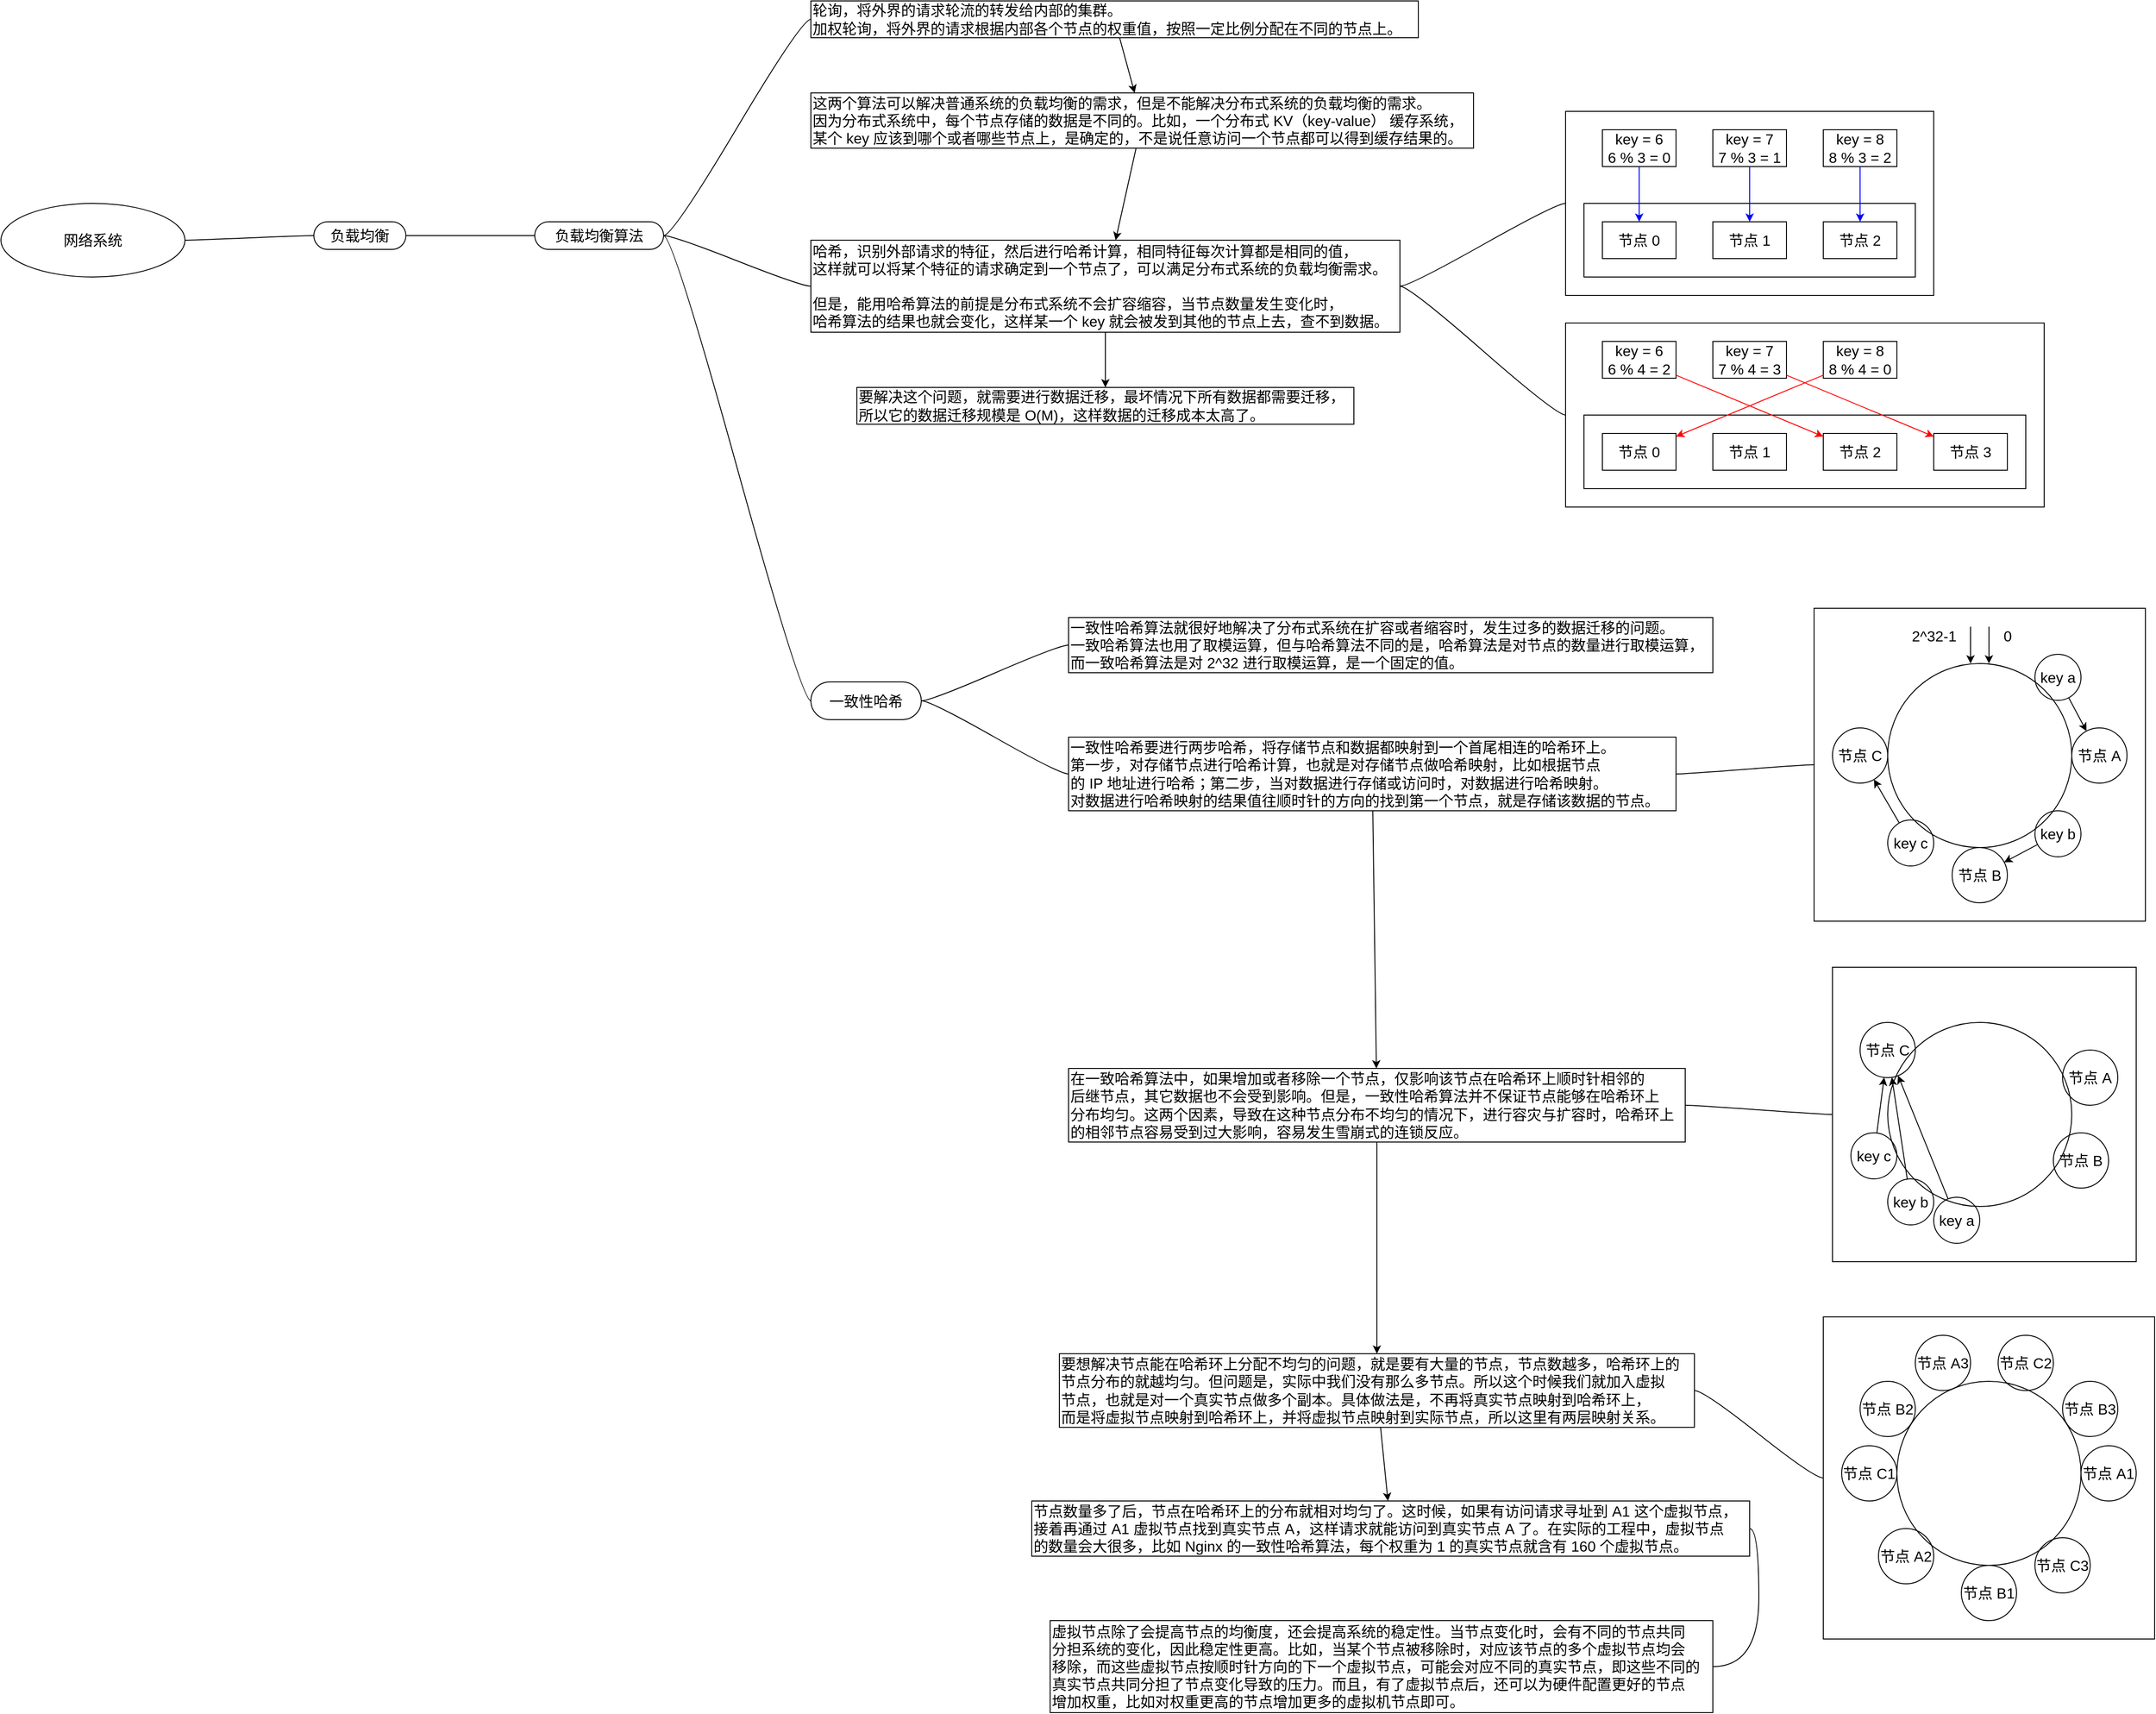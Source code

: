 <mxfile version="17.4.2" type="device"><diagram id="4A3AHrhqkBytTZ4Egqqp" name="第 1 页"><mxGraphModel dx="1360" dy="2163" grid="1" gridSize="10" guides="0" tooltips="1" connect="0" arrows="0" fold="1" page="1" pageScale="1" pageWidth="827" pageHeight="1169" math="0" shadow="0"><root><mxCell id="0"/><mxCell id="1" parent="0"/><mxCell id="YoetPpUAzAx6CNNWcJrQ-1" value="网络系统" style="ellipse;whiteSpace=wrap;html=1;align=center;newEdgeStyle={&quot;edgeStyle&quot;:&quot;entityRelationEdgeStyle&quot;,&quot;startArrow&quot;:&quot;none&quot;,&quot;endArrow&quot;:&quot;none&quot;,&quot;segment&quot;:10,&quot;curved&quot;:1};treeFolding=1;treeMoving=1;fontSize=16;" vertex="1" parent="1"><mxGeometry width="200" height="80" as="geometry"/></mxCell><mxCell id="YoetPpUAzAx6CNNWcJrQ-2" value="负载均衡" style="whiteSpace=wrap;html=1;rounded=1;arcSize=50;align=center;verticalAlign=middle;strokeWidth=1;autosize=1;spacing=4;treeFolding=1;treeMoving=1;newEdgeStyle={&quot;edgeStyle&quot;:&quot;entityRelationEdgeStyle&quot;,&quot;startArrow&quot;:&quot;none&quot;,&quot;endArrow&quot;:&quot;none&quot;,&quot;segment&quot;:10,&quot;curved&quot;:1};fontSize=16;" vertex="1" parent="1"><mxGeometry x="340" y="20" width="100" height="30" as="geometry"/></mxCell><mxCell id="YoetPpUAzAx6CNNWcJrQ-3" value="" style="edgeStyle=entityRelationEdgeStyle;startArrow=none;endArrow=none;segment=10;curved=1;rounded=0;fontSize=16;" edge="1" target="YoetPpUAzAx6CNNWcJrQ-2" parent="1" source="YoetPpUAzAx6CNNWcJrQ-1"><mxGeometry relative="1" as="geometry"><mxPoint x="520" y="150" as="sourcePoint"/></mxGeometry></mxCell><mxCell id="YoetPpUAzAx6CNNWcJrQ-4" value="一致性哈希" style="whiteSpace=wrap;html=1;rounded=1;arcSize=50;align=center;verticalAlign=middle;strokeWidth=1;autosize=1;spacing=4;treeFolding=1;treeMoving=1;newEdgeStyle={&quot;edgeStyle&quot;:&quot;entityRelationEdgeStyle&quot;,&quot;startArrow&quot;:&quot;none&quot;,&quot;endArrow&quot;:&quot;none&quot;,&quot;segment&quot;:10,&quot;curved&quot;:1};fontSize=16;" vertex="1" parent="1"><mxGeometry x="880" y="520" width="120" height="41" as="geometry"/></mxCell><mxCell id="YoetPpUAzAx6CNNWcJrQ-5" value="" style="edgeStyle=entityRelationEdgeStyle;startArrow=none;endArrow=none;segment=10;curved=1;rounded=0;fontSize=16;" edge="1" target="YoetPpUAzAx6CNNWcJrQ-4" parent="1" source="YoetPpUAzAx6CNNWcJrQ-6"><mxGeometry relative="1" as="geometry"><mxPoint x="604" y="2" as="sourcePoint"/></mxGeometry></mxCell><mxCell id="YoetPpUAzAx6CNNWcJrQ-6" value="负载均衡算法" style="whiteSpace=wrap;html=1;rounded=1;arcSize=50;align=center;verticalAlign=middle;strokeWidth=1;autosize=1;spacing=4;treeFolding=1;treeMoving=1;newEdgeStyle={&quot;edgeStyle&quot;:&quot;entityRelationEdgeStyle&quot;,&quot;startArrow&quot;:&quot;none&quot;,&quot;endArrow&quot;:&quot;none&quot;,&quot;segment&quot;:10,&quot;curved&quot;:1};fontSize=16;" vertex="1" parent="1"><mxGeometry x="580" y="20" width="140" height="30" as="geometry"/></mxCell><mxCell id="YoetPpUAzAx6CNNWcJrQ-7" value="" style="edgeStyle=entityRelationEdgeStyle;startArrow=none;endArrow=none;segment=10;curved=1;rounded=0;fontSize=16;" edge="1" parent="1" source="YoetPpUAzAx6CNNWcJrQ-2" target="YoetPpUAzAx6CNNWcJrQ-6"><mxGeometry relative="1" as="geometry"><mxPoint x="190" y="50" as="sourcePoint"/><mxPoint x="350" y="45" as="targetPoint"/></mxGeometry></mxCell><mxCell id="YoetPpUAzAx6CNNWcJrQ-9" value="" style="edgeStyle=entityRelationEdgeStyle;startArrow=none;endArrow=none;segment=10;curved=1;rounded=0;fontSize=16;" edge="1" parent="1" source="YoetPpUAzAx6CNNWcJrQ-6" target="YoetPpUAzAx6CNNWcJrQ-10"><mxGeometry relative="1" as="geometry"><mxPoint x="730" y="45" as="sourcePoint"/><mxPoint x="880" y="-35" as="targetPoint"/></mxGeometry></mxCell><mxCell id="YoetPpUAzAx6CNNWcJrQ-10" value="&lt;span&gt;轮询，&lt;/span&gt;将外界的请求轮流的转发给内部的集群。&lt;br&gt;加权轮询，将外界的请求根据内部各个节点的权重值，按照一定比例分配在不同的节点上。&lt;br&gt;" style="text;html=1;align=left;verticalAlign=middle;resizable=0;points=[];autosize=1;strokeColor=default;fillColor=none;fontSize=16;" vertex="1" parent="1"><mxGeometry x="880" y="-220" width="660" height="40" as="geometry"/></mxCell><mxCell id="YoetPpUAzAx6CNNWcJrQ-11" value="&lt;div&gt;哈希，识别外部请求的特征，然后进行哈希计算，相同特征每次计算都是相同的值，&lt;/div&gt;&lt;div&gt;这样就可以将某个特征的请求确定到一个节点了，可以满足分布式系统的负载均衡需求。&lt;/div&gt;&lt;div&gt;&lt;br&gt;&lt;/div&gt;&lt;div&gt;但是，能用哈希算法的前提是分布式系统不会扩容缩容，当节点数量发生变化时，&lt;/div&gt;&lt;div&gt;哈希算法的结果也就会变化，这样某一个 key 就会被发到其他的节点上去，查不到数据。&lt;/div&gt;" style="text;html=1;align=left;verticalAlign=middle;resizable=0;points=[];autosize=1;strokeColor=default;fillColor=none;fontSize=16;" vertex="1" parent="1"><mxGeometry x="880" y="40" width="640" height="100" as="geometry"/></mxCell><mxCell id="YoetPpUAzAx6CNNWcJrQ-12" value="&lt;span style=&quot;&quot;&gt;这两个算法可以解决普通系统的负载均衡的需求，但是不能解决分布式系统的负载均衡的需求。&lt;br&gt;&lt;/span&gt;&lt;span style=&quot;&quot;&gt;&lt;div&gt;因为分布式系统中，每个节点存储的数据是不同的。比如，一个分布式 KV（key-value） 缓存系统，&lt;/div&gt;&lt;div&gt;某个 key 应该到哪个或者哪些节点上，是确定的，不是说任意访问一个节点都可以得到缓存结果的。&lt;/div&gt;&lt;/span&gt;" style="text;html=1;align=left;verticalAlign=middle;resizable=0;points=[];autosize=1;strokeColor=default;fillColor=none;fontSize=16;" vertex="1" parent="1"><mxGeometry x="880" y="-120" width="720" height="60" as="geometry"/></mxCell><mxCell id="YoetPpUAzAx6CNNWcJrQ-14" value="" style="edgeStyle=entityRelationEdgeStyle;startArrow=none;endArrow=none;segment=10;curved=1;rounded=0;fontSize=16;" edge="1" parent="1" source="YoetPpUAzAx6CNNWcJrQ-6" target="YoetPpUAzAx6CNNWcJrQ-11"><mxGeometry relative="1" as="geometry"><mxPoint x="730" y="45" as="sourcePoint"/><mxPoint x="880" y="-30" as="targetPoint"/></mxGeometry></mxCell><mxCell id="YoetPpUAzAx6CNNWcJrQ-15" value="" style="endArrow=classic;html=1;rounded=0;fontSize=16;" edge="1" parent="1" source="YoetPpUAzAx6CNNWcJrQ-10" target="YoetPpUAzAx6CNNWcJrQ-12"><mxGeometry width="50" height="50" relative="1" as="geometry"><mxPoint x="1220" y="-10" as="sourcePoint"/><mxPoint x="1270" y="-60" as="targetPoint"/></mxGeometry></mxCell><mxCell id="YoetPpUAzAx6CNNWcJrQ-16" value="" style="endArrow=classic;html=1;rounded=0;fontSize=16;" edge="1" parent="1" source="YoetPpUAzAx6CNNWcJrQ-12" target="YoetPpUAzAx6CNNWcJrQ-11"><mxGeometry width="50" height="50" relative="1" as="geometry"><mxPoint x="1234" y="-70" as="sourcePoint"/><mxPoint x="1244" y="-20" as="targetPoint"/></mxGeometry></mxCell><mxCell id="YoetPpUAzAx6CNNWcJrQ-41" value="" style="group" vertex="1" connectable="0" parent="1"><mxGeometry x="1700" y="-100" width="400" height="200" as="geometry"/></mxCell><mxCell id="YoetPpUAzAx6CNNWcJrQ-24" value="" style="rounded=0;whiteSpace=wrap;html=1;fontSize=16;strokeColor=default;fillColor=none;" vertex="1" parent="YoetPpUAzAx6CNNWcJrQ-41"><mxGeometry x="20" y="100" width="360" height="80" as="geometry"/></mxCell><mxCell id="YoetPpUAzAx6CNNWcJrQ-17" value="key = 6&lt;br&gt;6 % 3 = 0" style="rounded=0;whiteSpace=wrap;html=1;fontSize=16;strokeColor=default;fillColor=none;" vertex="1" parent="YoetPpUAzAx6CNNWcJrQ-41"><mxGeometry x="40" y="20" width="80" height="40" as="geometry"/></mxCell><mxCell id="YoetPpUAzAx6CNNWcJrQ-19" value="key = 7&lt;br&gt;7 % 3 = 1" style="rounded=0;whiteSpace=wrap;html=1;fontSize=16;strokeColor=default;fillColor=none;" vertex="1" parent="YoetPpUAzAx6CNNWcJrQ-41"><mxGeometry x="160" y="20" width="80" height="40" as="geometry"/></mxCell><mxCell id="YoetPpUAzAx6CNNWcJrQ-20" value="key = 8&lt;br&gt;8 % 3 = 2" style="rounded=0;whiteSpace=wrap;html=1;fontSize=16;strokeColor=default;fillColor=none;" vertex="1" parent="YoetPpUAzAx6CNNWcJrQ-41"><mxGeometry x="280" y="20" width="80" height="40" as="geometry"/></mxCell><mxCell id="YoetPpUAzAx6CNNWcJrQ-21" value="节点&amp;nbsp;0" style="rounded=0;whiteSpace=wrap;html=1;fontSize=16;strokeColor=default;fillColor=none;" vertex="1" parent="YoetPpUAzAx6CNNWcJrQ-41"><mxGeometry x="40" y="120" width="80" height="40" as="geometry"/></mxCell><mxCell id="YoetPpUAzAx6CNNWcJrQ-22" value="节点 1" style="rounded=0;whiteSpace=wrap;html=1;fontSize=16;strokeColor=default;fillColor=none;" vertex="1" parent="YoetPpUAzAx6CNNWcJrQ-41"><mxGeometry x="160" y="120" width="80" height="40" as="geometry"/></mxCell><mxCell id="YoetPpUAzAx6CNNWcJrQ-23" value="节点&amp;nbsp;2" style="rounded=0;whiteSpace=wrap;html=1;fontSize=16;strokeColor=default;fillColor=none;" vertex="1" parent="YoetPpUAzAx6CNNWcJrQ-41"><mxGeometry x="280" y="120" width="80" height="40" as="geometry"/></mxCell><mxCell id="YoetPpUAzAx6CNNWcJrQ-25" value="" style="endArrow=classic;html=1;rounded=0;fontSize=16;strokeColor=#0000FF;" edge="1" parent="YoetPpUAzAx6CNNWcJrQ-41" source="YoetPpUAzAx6CNNWcJrQ-17" target="YoetPpUAzAx6CNNWcJrQ-21"><mxGeometry width="50" height="50" relative="1" as="geometry"><mxPoint x="200" y="70" as="sourcePoint"/><mxPoint x="250" y="20" as="targetPoint"/></mxGeometry></mxCell><mxCell id="YoetPpUAzAx6CNNWcJrQ-26" value="" style="endArrow=classic;html=1;rounded=0;fontSize=16;strokeColor=#0000FF;" edge="1" parent="YoetPpUAzAx6CNNWcJrQ-41" source="YoetPpUAzAx6CNNWcJrQ-19" target="YoetPpUAzAx6CNNWcJrQ-22"><mxGeometry width="50" height="50" relative="1" as="geometry"><mxPoint x="200" y="70" as="sourcePoint"/><mxPoint x="250" y="20" as="targetPoint"/></mxGeometry></mxCell><mxCell id="YoetPpUAzAx6CNNWcJrQ-27" value="" style="endArrow=classic;html=1;rounded=0;fontSize=16;strokeColor=#0000FF;" edge="1" parent="YoetPpUAzAx6CNNWcJrQ-41" source="YoetPpUAzAx6CNNWcJrQ-20" target="YoetPpUAzAx6CNNWcJrQ-23"><mxGeometry width="50" height="50" relative="1" as="geometry"><mxPoint x="210" y="70" as="sourcePoint"/><mxPoint x="210" y="130" as="targetPoint"/></mxGeometry></mxCell><mxCell id="YoetPpUAzAx6CNNWcJrQ-40" value="" style="rounded=0;whiteSpace=wrap;html=1;fontSize=16;strokeColor=default;fillColor=none;" vertex="1" parent="YoetPpUAzAx6CNNWcJrQ-41"><mxGeometry width="400" height="200" as="geometry"/></mxCell><mxCell id="YoetPpUAzAx6CNNWcJrQ-43" value="" style="group" vertex="1" connectable="0" parent="1"><mxGeometry x="1700" y="130" width="520" height="200" as="geometry"/></mxCell><mxCell id="YoetPpUAzAx6CNNWcJrQ-28" value="" style="rounded=0;whiteSpace=wrap;html=1;fontSize=16;strokeColor=default;fillColor=none;" vertex="1" parent="YoetPpUAzAx6CNNWcJrQ-43"><mxGeometry x="20" y="100" width="480" height="80" as="geometry"/></mxCell><mxCell id="YoetPpUAzAx6CNNWcJrQ-29" value="key = 6&lt;br&gt;6 % 4 = 2" style="rounded=0;whiteSpace=wrap;html=1;fontSize=16;strokeColor=default;fillColor=none;" vertex="1" parent="YoetPpUAzAx6CNNWcJrQ-43"><mxGeometry x="40" y="20" width="80" height="40" as="geometry"/></mxCell><mxCell id="YoetPpUAzAx6CNNWcJrQ-30" value="key = 7&lt;br&gt;7 % 4 = 3" style="rounded=0;whiteSpace=wrap;html=1;fontSize=16;strokeColor=default;fillColor=none;" vertex="1" parent="YoetPpUAzAx6CNNWcJrQ-43"><mxGeometry x="160" y="20" width="80" height="40" as="geometry"/></mxCell><mxCell id="YoetPpUAzAx6CNNWcJrQ-31" value="key = 8&lt;br&gt;8 % 4 = 0" style="rounded=0;whiteSpace=wrap;html=1;fontSize=16;strokeColor=default;fillColor=none;" vertex="1" parent="YoetPpUAzAx6CNNWcJrQ-43"><mxGeometry x="280" y="20" width="80" height="40" as="geometry"/></mxCell><mxCell id="YoetPpUAzAx6CNNWcJrQ-32" value="节点&amp;nbsp;0" style="rounded=0;whiteSpace=wrap;html=1;fontSize=16;strokeColor=default;fillColor=none;" vertex="1" parent="YoetPpUAzAx6CNNWcJrQ-43"><mxGeometry x="40" y="120" width="80" height="40" as="geometry"/></mxCell><mxCell id="YoetPpUAzAx6CNNWcJrQ-33" value="节点 1" style="rounded=0;whiteSpace=wrap;html=1;fontSize=16;strokeColor=default;fillColor=none;" vertex="1" parent="YoetPpUAzAx6CNNWcJrQ-43"><mxGeometry x="160" y="120" width="80" height="40" as="geometry"/></mxCell><mxCell id="YoetPpUAzAx6CNNWcJrQ-34" value="节点&amp;nbsp;2" style="rounded=0;whiteSpace=wrap;html=1;fontSize=16;strokeColor=default;fillColor=none;" vertex="1" parent="YoetPpUAzAx6CNNWcJrQ-43"><mxGeometry x="280" y="120" width="80" height="40" as="geometry"/></mxCell><mxCell id="YoetPpUAzAx6CNNWcJrQ-35" value="" style="endArrow=classic;html=1;rounded=0;fontSize=16;strokeColor=#FF0000;" edge="1" parent="YoetPpUAzAx6CNNWcJrQ-43" source="YoetPpUAzAx6CNNWcJrQ-29" target="YoetPpUAzAx6CNNWcJrQ-34"><mxGeometry width="50" height="50" relative="1" as="geometry"><mxPoint x="200" y="70" as="sourcePoint"/><mxPoint x="250" y="20" as="targetPoint"/></mxGeometry></mxCell><mxCell id="YoetPpUAzAx6CNNWcJrQ-36" value="" style="endArrow=classic;html=1;rounded=0;fontSize=16;strokeColor=#FF0000;" edge="1" parent="YoetPpUAzAx6CNNWcJrQ-43" source="YoetPpUAzAx6CNNWcJrQ-30" target="YoetPpUAzAx6CNNWcJrQ-38"><mxGeometry width="50" height="50" relative="1" as="geometry"><mxPoint x="200" y="70" as="sourcePoint"/><mxPoint x="250" y="20" as="targetPoint"/></mxGeometry></mxCell><mxCell id="YoetPpUAzAx6CNNWcJrQ-37" value="" style="endArrow=classic;html=1;rounded=0;fontSize=16;strokeColor=#FF0000;" edge="1" parent="YoetPpUAzAx6CNNWcJrQ-43" source="YoetPpUAzAx6CNNWcJrQ-31" target="YoetPpUAzAx6CNNWcJrQ-32"><mxGeometry width="50" height="50" relative="1" as="geometry"><mxPoint x="210" y="70" as="sourcePoint"/><mxPoint x="210" y="130" as="targetPoint"/></mxGeometry></mxCell><mxCell id="YoetPpUAzAx6CNNWcJrQ-38" value="节点 3" style="rounded=0;whiteSpace=wrap;html=1;fontSize=16;strokeColor=default;fillColor=none;" vertex="1" parent="YoetPpUAzAx6CNNWcJrQ-43"><mxGeometry x="400" y="120" width="80" height="40" as="geometry"/></mxCell><mxCell id="YoetPpUAzAx6CNNWcJrQ-42" value="" style="rounded=0;whiteSpace=wrap;html=1;fontSize=16;strokeColor=default;fillColor=none;" vertex="1" parent="YoetPpUAzAx6CNNWcJrQ-43"><mxGeometry width="520" height="200" as="geometry"/></mxCell><mxCell id="YoetPpUAzAx6CNNWcJrQ-44" value="" style="edgeStyle=entityRelationEdgeStyle;startArrow=none;endArrow=none;segment=10;curved=1;rounded=0;fontSize=16;" edge="1" parent="1" source="YoetPpUAzAx6CNNWcJrQ-11" target="YoetPpUAzAx6CNNWcJrQ-42"><mxGeometry relative="1" as="geometry"><mxPoint x="1310" y="250" as="sourcePoint"/><mxPoint x="1470" y="305" as="targetPoint"/></mxGeometry></mxCell><mxCell id="YoetPpUAzAx6CNNWcJrQ-45" value="" style="edgeStyle=entityRelationEdgeStyle;startArrow=none;endArrow=none;segment=10;curved=1;rounded=0;fontSize=16;" edge="1" parent="1" source="YoetPpUAzAx6CNNWcJrQ-11" target="YoetPpUAzAx6CNNWcJrQ-40"><mxGeometry relative="1" as="geometry"><mxPoint x="1530" y="100" as="sourcePoint"/><mxPoint x="1720" y="350" as="targetPoint"/></mxGeometry></mxCell><mxCell id="YoetPpUAzAx6CNNWcJrQ-46" value="&lt;div&gt;要解决这个问题，就需要进行数据迁移，最坏情况下所有数据都需要迁移，&lt;/div&gt;&lt;div&gt;所以它的数据迁移规模是 O(M)，这样数据的迁移成本太高了。&lt;/div&gt;" style="text;html=1;align=left;verticalAlign=middle;resizable=0;points=[];autosize=1;strokeColor=default;fillColor=none;fontSize=16;" vertex="1" parent="1"><mxGeometry x="930" y="200" width="540" height="40" as="geometry"/></mxCell><mxCell id="YoetPpUAzAx6CNNWcJrQ-47" value="" style="endArrow=classic;html=1;rounded=0;fontSize=16;" edge="1" parent="1" source="YoetPpUAzAx6CNNWcJrQ-11" target="YoetPpUAzAx6CNNWcJrQ-46"><mxGeometry width="50" height="50" relative="1" as="geometry"><mxPoint x="1245.2" y="-120" as="sourcePoint"/><mxPoint x="1218" y="50" as="targetPoint"/></mxGeometry></mxCell><mxCell id="YoetPpUAzAx6CNNWcJrQ-48" value="&lt;div&gt;一致性哈希算法就很好地解决了分布式系统在扩容或者缩容时，发生过多的数据迁移的问题。&lt;/div&gt;&lt;div&gt;一致哈希算法也用了取模运算，但与哈希算法不同的是，哈希算法是对节点的数量进行取模运算，&lt;/div&gt;&lt;div&gt;而一致哈希算法是对 2^32 进行取模运算，是一个固定的值。&lt;/div&gt;" style="text;html=1;align=left;verticalAlign=middle;resizable=0;points=[];autosize=1;strokeColor=default;fillColor=none;fontSize=16;" vertex="1" parent="1"><mxGeometry x="1160" y="450" width="700" height="60" as="geometry"/></mxCell><mxCell id="YoetPpUAzAx6CNNWcJrQ-49" value="&lt;div&gt;一致性哈希要进行两步哈希，将存储节点和数据都映射到一个首尾相连的哈希环上。&lt;/div&gt;&lt;div&gt;第一步，对存储节点进行哈希计算，也就是对存储节点做哈希映射，比如根据节点&lt;/div&gt;&lt;div&gt;的 IP 地址进行哈希；第二步，当对数据进行存储或访问时，对数据进行哈希映射。&lt;/div&gt;&lt;div&gt;对数据进行哈希映射的结果值往顺时针的方向的找到第一个节点，就是存储该数据的节点。&lt;br&gt;&lt;/div&gt;" style="text;html=1;align=left;verticalAlign=middle;resizable=0;points=[];autosize=1;strokeColor=default;fillColor=none;fontSize=16;" vertex="1" parent="1"><mxGeometry x="1160" y="580" width="660" height="80" as="geometry"/></mxCell><mxCell id="YoetPpUAzAx6CNNWcJrQ-50" value="" style="edgeStyle=entityRelationEdgeStyle;startArrow=none;endArrow=none;segment=10;curved=1;rounded=0;fontSize=16;" edge="1" parent="1" source="YoetPpUAzAx6CNNWcJrQ-4" target="YoetPpUAzAx6CNNWcJrQ-48"><mxGeometry relative="1" as="geometry"><mxPoint x="730" y="25" as="sourcePoint"/><mxPoint x="890" y="80" as="targetPoint"/></mxGeometry></mxCell><mxCell id="YoetPpUAzAx6CNNWcJrQ-51" value="" style="edgeStyle=entityRelationEdgeStyle;startArrow=none;endArrow=none;segment=10;curved=1;rounded=0;fontSize=16;" edge="1" parent="1" source="YoetPpUAzAx6CNNWcJrQ-4" target="YoetPpUAzAx6CNNWcJrQ-49"><mxGeometry relative="1" as="geometry"><mxPoint x="1010" y="435" as="sourcePoint"/><mxPoint x="1110" y="450" as="targetPoint"/></mxGeometry></mxCell><mxCell id="YoetPpUAzAx6CNNWcJrQ-68" value="" style="edgeStyle=entityRelationEdgeStyle;startArrow=none;endArrow=none;segment=10;curved=1;rounded=0;fontSize=16;" edge="1" parent="1" source="YoetPpUAzAx6CNNWcJrQ-49" target="YoetPpUAzAx6CNNWcJrQ-66"><mxGeometry relative="1" as="geometry"><mxPoint x="1530" y="100" as="sourcePoint"/><mxPoint x="1710" y="240" as="targetPoint"/></mxGeometry></mxCell><mxCell id="YoetPpUAzAx6CNNWcJrQ-69" value="&lt;div&gt;在一致哈希算法中，如果增加或者移除一个节点，仅影响该节点在哈希环上顺时针相邻的&lt;/div&gt;&lt;div&gt;后继节点，其它数据也不会受到影响。但是，一致性哈希算法并不保证节点能够在哈希环上&lt;/div&gt;&lt;div&gt;分布均匀。这两个因素，导致在这种节点分布不均匀的情况下，进行容灾与扩容时，哈希环上&lt;/div&gt;&lt;div&gt;的相邻节点容易受到过大影响，容易发生雪崩式的连锁反应。&lt;/div&gt;" style="text;html=1;align=left;verticalAlign=middle;resizable=0;points=[];autosize=1;strokeColor=default;fillColor=none;fontSize=16;" vertex="1" parent="1"><mxGeometry x="1160" y="940" width="670" height="80" as="geometry"/></mxCell><mxCell id="YoetPpUAzAx6CNNWcJrQ-70" value="" style="endArrow=classic;html=1;rounded=0;fontSize=16;strokeColor=#000000;" edge="1" parent="1" source="YoetPpUAzAx6CNNWcJrQ-49" target="YoetPpUAzAx6CNNWcJrQ-69"><mxGeometry width="50" height="50" relative="1" as="geometry"><mxPoint x="1440" y="540" as="sourcePoint"/><mxPoint x="1490" y="490" as="targetPoint"/></mxGeometry></mxCell><mxCell id="YoetPpUAzAx6CNNWcJrQ-87" value="" style="group" vertex="1" connectable="0" parent="1"><mxGeometry x="1970" y="440" width="360" height="340" as="geometry"/></mxCell><mxCell id="YoetPpUAzAx6CNNWcJrQ-52" value="" style="ellipse;whiteSpace=wrap;html=1;aspect=fixed;fontSize=16;strokeColor=default;fillColor=none;container=0;" vertex="1" parent="YoetPpUAzAx6CNNWcJrQ-87"><mxGeometry x="80" y="60" width="200" height="200" as="geometry"/></mxCell><mxCell id="YoetPpUAzAx6CNNWcJrQ-53" value="节点 C" style="ellipse;whiteSpace=wrap;html=1;aspect=fixed;fontSize=16;strokeColor=default;fillColor=none;container=0;" vertex="1" parent="YoetPpUAzAx6CNNWcJrQ-87"><mxGeometry x="20" y="130" width="60" height="60" as="geometry"/></mxCell><mxCell id="YoetPpUAzAx6CNNWcJrQ-54" value="节点 B" style="ellipse;whiteSpace=wrap;html=1;aspect=fixed;fontSize=16;strokeColor=default;fillColor=none;container=0;" vertex="1" parent="YoetPpUAzAx6CNNWcJrQ-87"><mxGeometry x="150" y="260" width="60" height="60" as="geometry"/></mxCell><mxCell id="YoetPpUAzAx6CNNWcJrQ-55" value="节点 A" style="ellipse;whiteSpace=wrap;html=1;aspect=fixed;fontSize=16;strokeColor=default;fillColor=none;container=0;" vertex="1" parent="YoetPpUAzAx6CNNWcJrQ-87"><mxGeometry x="280" y="130" width="60" height="60" as="geometry"/></mxCell><mxCell id="YoetPpUAzAx6CNNWcJrQ-56" value="" style="endArrow=classic;html=1;rounded=0;fontSize=16;strokeColor=#000000;" edge="1" parent="YoetPpUAzAx6CNNWcJrQ-87"><mxGeometry width="50" height="50" relative="1" as="geometry"><mxPoint x="190" y="20" as="sourcePoint"/><mxPoint x="190" y="60" as="targetPoint"/></mxGeometry></mxCell><mxCell id="YoetPpUAzAx6CNNWcJrQ-57" value="" style="endArrow=classic;html=1;rounded=0;fontSize=16;strokeColor=#000000;" edge="1" parent="YoetPpUAzAx6CNNWcJrQ-87"><mxGeometry width="50" height="50" relative="1" as="geometry"><mxPoint x="170" y="20" as="sourcePoint"/><mxPoint x="170" y="60" as="targetPoint"/></mxGeometry></mxCell><mxCell id="YoetPpUAzAx6CNNWcJrQ-58" value="0" style="text;html=1;align=center;verticalAlign=middle;resizable=0;points=[];autosize=1;strokeColor=none;fillColor=none;fontSize=16;container=0;" vertex="1" parent="YoetPpUAzAx6CNNWcJrQ-87"><mxGeometry x="200" y="20" width="20" height="20" as="geometry"/></mxCell><mxCell id="YoetPpUAzAx6CNNWcJrQ-59" value="2^32-1" style="text;html=1;align=center;verticalAlign=middle;resizable=0;points=[];autosize=1;strokeColor=none;fillColor=none;fontSize=16;container=0;" vertex="1" parent="YoetPpUAzAx6CNNWcJrQ-87"><mxGeometry x="100" y="20" width="60" height="20" as="geometry"/></mxCell><mxCell id="YoetPpUAzAx6CNNWcJrQ-60" value="key a" style="ellipse;whiteSpace=wrap;html=1;aspect=fixed;fontSize=16;strokeColor=default;fillColor=none;container=0;" vertex="1" parent="YoetPpUAzAx6CNNWcJrQ-87"><mxGeometry x="240" y="50" width="50" height="50" as="geometry"/></mxCell><mxCell id="YoetPpUAzAx6CNNWcJrQ-61" value="key b" style="ellipse;whiteSpace=wrap;html=1;aspect=fixed;fontSize=16;strokeColor=default;fillColor=none;container=0;" vertex="1" parent="YoetPpUAzAx6CNNWcJrQ-87"><mxGeometry x="240" y="220" width="50" height="50" as="geometry"/></mxCell><mxCell id="YoetPpUAzAx6CNNWcJrQ-62" value="key c" style="ellipse;whiteSpace=wrap;html=1;aspect=fixed;fontSize=16;strokeColor=default;fillColor=none;container=0;" vertex="1" parent="YoetPpUAzAx6CNNWcJrQ-87"><mxGeometry x="80" y="230" width="50" height="50" as="geometry"/></mxCell><mxCell id="YoetPpUAzAx6CNNWcJrQ-63" value="" style="endArrow=classic;html=1;rounded=0;fontSize=16;strokeColor=#000000;" edge="1" parent="YoetPpUAzAx6CNNWcJrQ-87" source="YoetPpUAzAx6CNNWcJrQ-61" target="YoetPpUAzAx6CNNWcJrQ-54"><mxGeometry width="50" height="50" relative="1" as="geometry"><mxPoint x="150" y="110" as="sourcePoint"/><mxPoint x="200" y="60" as="targetPoint"/></mxGeometry></mxCell><mxCell id="YoetPpUAzAx6CNNWcJrQ-64" value="" style="endArrow=classic;html=1;rounded=0;fontSize=16;strokeColor=#000000;" edge="1" parent="YoetPpUAzAx6CNNWcJrQ-87" source="YoetPpUAzAx6CNNWcJrQ-60" target="YoetPpUAzAx6CNNWcJrQ-55"><mxGeometry width="50" height="50" relative="1" as="geometry"><mxPoint x="261.497" y="273.52" as="sourcePoint"/><mxPoint x="218.12" y="289.548" as="targetPoint"/></mxGeometry></mxCell><mxCell id="YoetPpUAzAx6CNNWcJrQ-65" value="" style="endArrow=classic;html=1;rounded=0;fontSize=16;strokeColor=#000000;" edge="1" parent="YoetPpUAzAx6CNNWcJrQ-87" source="YoetPpUAzAx6CNNWcJrQ-62" target="YoetPpUAzAx6CNNWcJrQ-53"><mxGeometry width="50" height="50" relative="1" as="geometry"><mxPoint x="294.519" y="108.117" as="sourcePoint"/><mxPoint x="308.578" y="142.26" as="targetPoint"/></mxGeometry></mxCell><mxCell id="YoetPpUAzAx6CNNWcJrQ-66" value="" style="rounded=0;whiteSpace=wrap;html=1;fontSize=16;strokeColor=default;fillColor=none;container=0;" vertex="1" parent="YoetPpUAzAx6CNNWcJrQ-87"><mxGeometry width="360" height="340" as="geometry"/></mxCell><mxCell id="YoetPpUAzAx6CNNWcJrQ-89" value="" style="edgeStyle=entityRelationEdgeStyle;startArrow=none;endArrow=none;segment=10;curved=1;rounded=0;fontSize=16;" edge="1" parent="1" source="YoetPpUAzAx6CNNWcJrQ-69" target="YoetPpUAzAx6CNNWcJrQ-86"><mxGeometry relative="1" as="geometry"><mxPoint x="1830" y="650" as="sourcePoint"/><mxPoint x="1980" y="560" as="targetPoint"/></mxGeometry></mxCell><mxCell id="YoetPpUAzAx6CNNWcJrQ-90" value="&lt;div&gt;要想解决节点能在哈希环上分配不均匀的问题，就是要有大量的节点，节点数越多，哈希环上的&lt;/div&gt;&lt;div&gt;节点分布的就越均匀。但问题是，实际中我们没有那么多节点。所以这个时候我们就加入虚拟&lt;/div&gt;&lt;div&gt;节点，也就是对一个真实节点做多个副本。具体做法是，不再将真实节点映射到哈希环上，&lt;/div&gt;&lt;div&gt;而是将虚拟节点映射到哈希环上，并将虚拟节点映射到实际节点，所以这里有两层映射关系。&lt;/div&gt;" style="text;html=1;align=left;verticalAlign=middle;resizable=0;points=[];autosize=1;strokeColor=default;fillColor=none;fontSize=16;" vertex="1" parent="1"><mxGeometry x="1150" y="1250" width="690" height="80" as="geometry"/></mxCell><mxCell id="YoetPpUAzAx6CNNWcJrQ-91" value="" style="endArrow=classic;html=1;rounded=0;fontSize=16;strokeColor=#000000;" edge="1" parent="1" source="YoetPpUAzAx6CNNWcJrQ-69" target="YoetPpUAzAx6CNNWcJrQ-90"><mxGeometry width="50" height="50" relative="1" as="geometry"><mxPoint x="1500.909" y="690" as="sourcePoint"/><mxPoint x="1504.091" y="830" as="targetPoint"/></mxGeometry></mxCell><mxCell id="YoetPpUAzAx6CNNWcJrQ-113" value="" style="group" vertex="1" connectable="0" parent="1"><mxGeometry x="1990" y="830" width="330" height="320" as="geometry"/></mxCell><mxCell id="YoetPpUAzAx6CNNWcJrQ-72" value="" style="ellipse;whiteSpace=wrap;html=1;aspect=fixed;fontSize=16;strokeColor=default;fillColor=none;container=0;" vertex="1" parent="YoetPpUAzAx6CNNWcJrQ-113"><mxGeometry x="60" y="60" width="200" height="200" as="geometry"/></mxCell><mxCell id="YoetPpUAzAx6CNNWcJrQ-73" value="节点 C" style="ellipse;whiteSpace=wrap;html=1;aspect=fixed;fontSize=16;strokeColor=default;fillColor=none;container=0;" vertex="1" parent="YoetPpUAzAx6CNNWcJrQ-113"><mxGeometry x="30" y="60" width="60" height="60" as="geometry"/></mxCell><mxCell id="YoetPpUAzAx6CNNWcJrQ-74" value="节点 B" style="ellipse;whiteSpace=wrap;html=1;aspect=fixed;fontSize=16;strokeColor=default;fillColor=none;container=0;" vertex="1" parent="YoetPpUAzAx6CNNWcJrQ-113"><mxGeometry x="240" y="180" width="60" height="60" as="geometry"/></mxCell><mxCell id="YoetPpUAzAx6CNNWcJrQ-75" value="节点 A" style="ellipse;whiteSpace=wrap;html=1;aspect=fixed;fontSize=16;strokeColor=default;fillColor=none;container=0;" vertex="1" parent="YoetPpUAzAx6CNNWcJrQ-113"><mxGeometry x="250" y="90" width="60" height="60" as="geometry"/></mxCell><mxCell id="YoetPpUAzAx6CNNWcJrQ-80" value="key a" style="ellipse;whiteSpace=wrap;html=1;aspect=fixed;fontSize=16;strokeColor=default;fillColor=none;container=0;" vertex="1" parent="YoetPpUAzAx6CNNWcJrQ-113"><mxGeometry x="110" y="250" width="50" height="50" as="geometry"/></mxCell><mxCell id="YoetPpUAzAx6CNNWcJrQ-81" value="key b" style="ellipse;whiteSpace=wrap;html=1;aspect=fixed;fontSize=16;strokeColor=default;fillColor=none;container=0;" vertex="1" parent="YoetPpUAzAx6CNNWcJrQ-113"><mxGeometry x="60" y="230" width="50" height="50" as="geometry"/></mxCell><mxCell id="YoetPpUAzAx6CNNWcJrQ-82" value="key c" style="ellipse;whiteSpace=wrap;html=1;aspect=fixed;fontSize=16;strokeColor=default;fillColor=none;container=0;" vertex="1" parent="YoetPpUAzAx6CNNWcJrQ-113"><mxGeometry x="20" y="180" width="50" height="50" as="geometry"/></mxCell><mxCell id="YoetPpUAzAx6CNNWcJrQ-83" value="" style="endArrow=classic;html=1;rounded=0;fontSize=16;strokeColor=#000000;" edge="1" parent="YoetPpUAzAx6CNNWcJrQ-113" source="YoetPpUAzAx6CNNWcJrQ-81" target="YoetPpUAzAx6CNNWcJrQ-73"><mxGeometry width="50" height="50" relative="1" as="geometry"><mxPoint x="130" y="110" as="sourcePoint"/><mxPoint x="180" y="60" as="targetPoint"/></mxGeometry></mxCell><mxCell id="YoetPpUAzAx6CNNWcJrQ-84" value="" style="endArrow=classic;html=1;rounded=0;fontSize=16;strokeColor=#000000;" edge="1" parent="YoetPpUAzAx6CNNWcJrQ-113" source="YoetPpUAzAx6CNNWcJrQ-80" target="YoetPpUAzAx6CNNWcJrQ-73"><mxGeometry width="50" height="50" relative="1" as="geometry"><mxPoint x="241.497" y="273.52" as="sourcePoint"/><mxPoint x="198.12" y="289.548" as="targetPoint"/></mxGeometry></mxCell><mxCell id="YoetPpUAzAx6CNNWcJrQ-85" value="" style="endArrow=classic;html=1;rounded=0;fontSize=16;strokeColor=#000000;" edge="1" parent="YoetPpUAzAx6CNNWcJrQ-113" source="YoetPpUAzAx6CNNWcJrQ-82" target="YoetPpUAzAx6CNNWcJrQ-73"><mxGeometry width="50" height="50" relative="1" as="geometry"><mxPoint x="274.519" y="108.117" as="sourcePoint"/><mxPoint x="288.578" y="142.26" as="targetPoint"/></mxGeometry></mxCell><mxCell id="YoetPpUAzAx6CNNWcJrQ-86" value="" style="rounded=0;whiteSpace=wrap;html=1;fontSize=16;strokeColor=default;fillColor=none;container=0;" vertex="1" parent="YoetPpUAzAx6CNNWcJrQ-113"><mxGeometry width="330" height="320" as="geometry"/></mxCell><mxCell id="YoetPpUAzAx6CNNWcJrQ-117" value="" style="group" vertex="1" connectable="0" parent="1"><mxGeometry x="1980" y="1210" width="360" height="350" as="geometry"/></mxCell><mxCell id="YoetPpUAzAx6CNNWcJrQ-95" value="" style="ellipse;whiteSpace=wrap;html=1;aspect=fixed;fontSize=16;strokeColor=default;fillColor=none;container=0;" vertex="1" parent="YoetPpUAzAx6CNNWcJrQ-117"><mxGeometry x="80" y="70" width="200" height="200" as="geometry"/></mxCell><mxCell id="YoetPpUAzAx6CNNWcJrQ-96" value="节点 C1" style="ellipse;whiteSpace=wrap;html=1;aspect=fixed;fontSize=16;strokeColor=default;fillColor=none;container=0;" vertex="1" parent="YoetPpUAzAx6CNNWcJrQ-117"><mxGeometry x="20" y="140" width="60" height="60" as="geometry"/></mxCell><mxCell id="YoetPpUAzAx6CNNWcJrQ-97" value="节点 B2" style="ellipse;whiteSpace=wrap;html=1;aspect=fixed;fontSize=16;strokeColor=default;fillColor=none;container=0;" vertex="1" parent="YoetPpUAzAx6CNNWcJrQ-117"><mxGeometry x="40" y="70" width="60" height="60" as="geometry"/></mxCell><mxCell id="YoetPpUAzAx6CNNWcJrQ-98" value="节点 A2" style="ellipse;whiteSpace=wrap;html=1;aspect=fixed;fontSize=16;strokeColor=default;fillColor=none;container=0;" vertex="1" parent="YoetPpUAzAx6CNNWcJrQ-117"><mxGeometry x="60" y="230" width="60" height="60" as="geometry"/></mxCell><mxCell id="YoetPpUAzAx6CNNWcJrQ-109" value="" style="rounded=0;whiteSpace=wrap;html=1;fontSize=16;strokeColor=default;fillColor=none;container=0;" vertex="1" parent="YoetPpUAzAx6CNNWcJrQ-117"><mxGeometry width="360" height="350" as="geometry"/></mxCell><mxCell id="YoetPpUAzAx6CNNWcJrQ-110" value="节点 C3" style="ellipse;whiteSpace=wrap;html=1;aspect=fixed;fontSize=16;strokeColor=default;fillColor=none;container=0;" vertex="1" parent="YoetPpUAzAx6CNNWcJrQ-117"><mxGeometry x="230" y="240" width="60" height="60" as="geometry"/></mxCell><mxCell id="YoetPpUAzAx6CNNWcJrQ-111" value="节点 B1" style="ellipse;whiteSpace=wrap;html=1;aspect=fixed;fontSize=16;strokeColor=default;fillColor=none;container=0;" vertex="1" parent="YoetPpUAzAx6CNNWcJrQ-117"><mxGeometry x="150" y="270" width="60" height="60" as="geometry"/></mxCell><mxCell id="YoetPpUAzAx6CNNWcJrQ-112" value="节点 A1" style="ellipse;whiteSpace=wrap;html=1;aspect=fixed;fontSize=16;strokeColor=default;fillColor=none;container=0;" vertex="1" parent="YoetPpUAzAx6CNNWcJrQ-117"><mxGeometry x="280" y="140" width="60" height="60" as="geometry"/></mxCell><mxCell id="YoetPpUAzAx6CNNWcJrQ-114" value="节点 A3" style="ellipse;whiteSpace=wrap;html=1;aspect=fixed;fontSize=16;strokeColor=default;fillColor=none;container=0;" vertex="1" parent="YoetPpUAzAx6CNNWcJrQ-117"><mxGeometry x="100" y="20" width="60" height="60" as="geometry"/></mxCell><mxCell id="YoetPpUAzAx6CNNWcJrQ-115" value="节点 B3" style="ellipse;whiteSpace=wrap;html=1;aspect=fixed;fontSize=16;strokeColor=default;fillColor=none;container=0;" vertex="1" parent="YoetPpUAzAx6CNNWcJrQ-117"><mxGeometry x="260" y="70" width="60" height="60" as="geometry"/></mxCell><mxCell id="YoetPpUAzAx6CNNWcJrQ-116" value="节点 C2" style="ellipse;whiteSpace=wrap;html=1;aspect=fixed;fontSize=16;strokeColor=default;fillColor=none;container=0;" vertex="1" parent="YoetPpUAzAx6CNNWcJrQ-117"><mxGeometry x="190" y="20" width="60" height="60" as="geometry"/></mxCell><mxCell id="YoetPpUAzAx6CNNWcJrQ-118" value="" style="edgeStyle=entityRelationEdgeStyle;startArrow=none;endArrow=none;segment=10;curved=1;rounded=0;fontSize=16;" edge="1" parent="1" source="YoetPpUAzAx6CNNWcJrQ-90" target="YoetPpUAzAx6CNNWcJrQ-109"><mxGeometry relative="1" as="geometry"><mxPoint x="1840" y="990" as="sourcePoint"/><mxPoint x="2000" y="1000" as="targetPoint"/></mxGeometry></mxCell><mxCell id="YoetPpUAzAx6CNNWcJrQ-119" value="&lt;div&gt;节点数量多了后，节点在哈希环上的分布就相对均匀了。这时候，如果有访问请求寻址到 A1 这个虚拟节点，&lt;/div&gt;&lt;div&gt;接着再通过 A1 虚拟节点找到真实节点 A，这样请求就能访问到真实节点 A 了。在实际的工程中，虚拟节点&lt;/div&gt;&lt;div&gt;的数量会大很多，比如 Nginx 的一致性哈希算法，每个权重为 1 的真实节点就含有 160 个虚拟节点。&lt;/div&gt;" style="text;html=1;align=left;verticalAlign=middle;resizable=0;points=[];autosize=1;strokeColor=default;fillColor=none;fontSize=16;" vertex="1" parent="1"><mxGeometry x="1120" y="1410" width="780" height="60" as="geometry"/></mxCell><mxCell id="YoetPpUAzAx6CNNWcJrQ-120" value="" style="endArrow=classic;html=1;rounded=0;fontSize=16;strokeColor=#000000;" edge="1" parent="1" source="YoetPpUAzAx6CNNWcJrQ-90" target="YoetPpUAzAx6CNNWcJrQ-119"><mxGeometry width="50" height="50" relative="1" as="geometry"><mxPoint x="1505" y="1030" as="sourcePoint"/><mxPoint x="1505" y="1260" as="targetPoint"/></mxGeometry></mxCell><mxCell id="YoetPpUAzAx6CNNWcJrQ-121" value="&lt;div&gt;虚拟节点除了会提高节点的均衡度，还会提高系统的稳定性。当节点变化时，会有不同的节点共同&lt;/div&gt;&lt;div&gt;分担系统的变化，因此稳定性更高。比如，当某个节点被移除时，对应该节点的多个虚拟节点均会&lt;/div&gt;&lt;div&gt;移除，而这些虚拟节点按顺时针方向的下一个虚拟节点，可能会对应不同的真实节点，即这些不同的&lt;/div&gt;&lt;div&gt;真实节点共同分担了节点变化导致的压力。而且，有了虚拟节点后，还可以为硬件配置更好的节点&lt;/div&gt;&lt;div&gt;增加权重，比如对权重更高的节点增加更多的虚拟机节点即可。&lt;/div&gt;" style="text;html=1;align=left;verticalAlign=middle;resizable=0;points=[];autosize=1;strokeColor=default;fillColor=none;fontSize=16;" vertex="1" parent="1"><mxGeometry x="1140" y="1540" width="720" height="100" as="geometry"/></mxCell><mxCell id="YoetPpUAzAx6CNNWcJrQ-122" value="" style="edgeStyle=entityRelationEdgeStyle;startArrow=none;endArrow=none;segment=10;curved=1;rounded=0;fontSize=16;" edge="1" parent="1" source="YoetPpUAzAx6CNNWcJrQ-119" target="YoetPpUAzAx6CNNWcJrQ-121"><mxGeometry relative="1" as="geometry"><mxPoint x="1850" y="1280" as="sourcePoint"/><mxPoint x="1990" y="1375" as="targetPoint"/></mxGeometry></mxCell></root></mxGraphModel></diagram></mxfile>